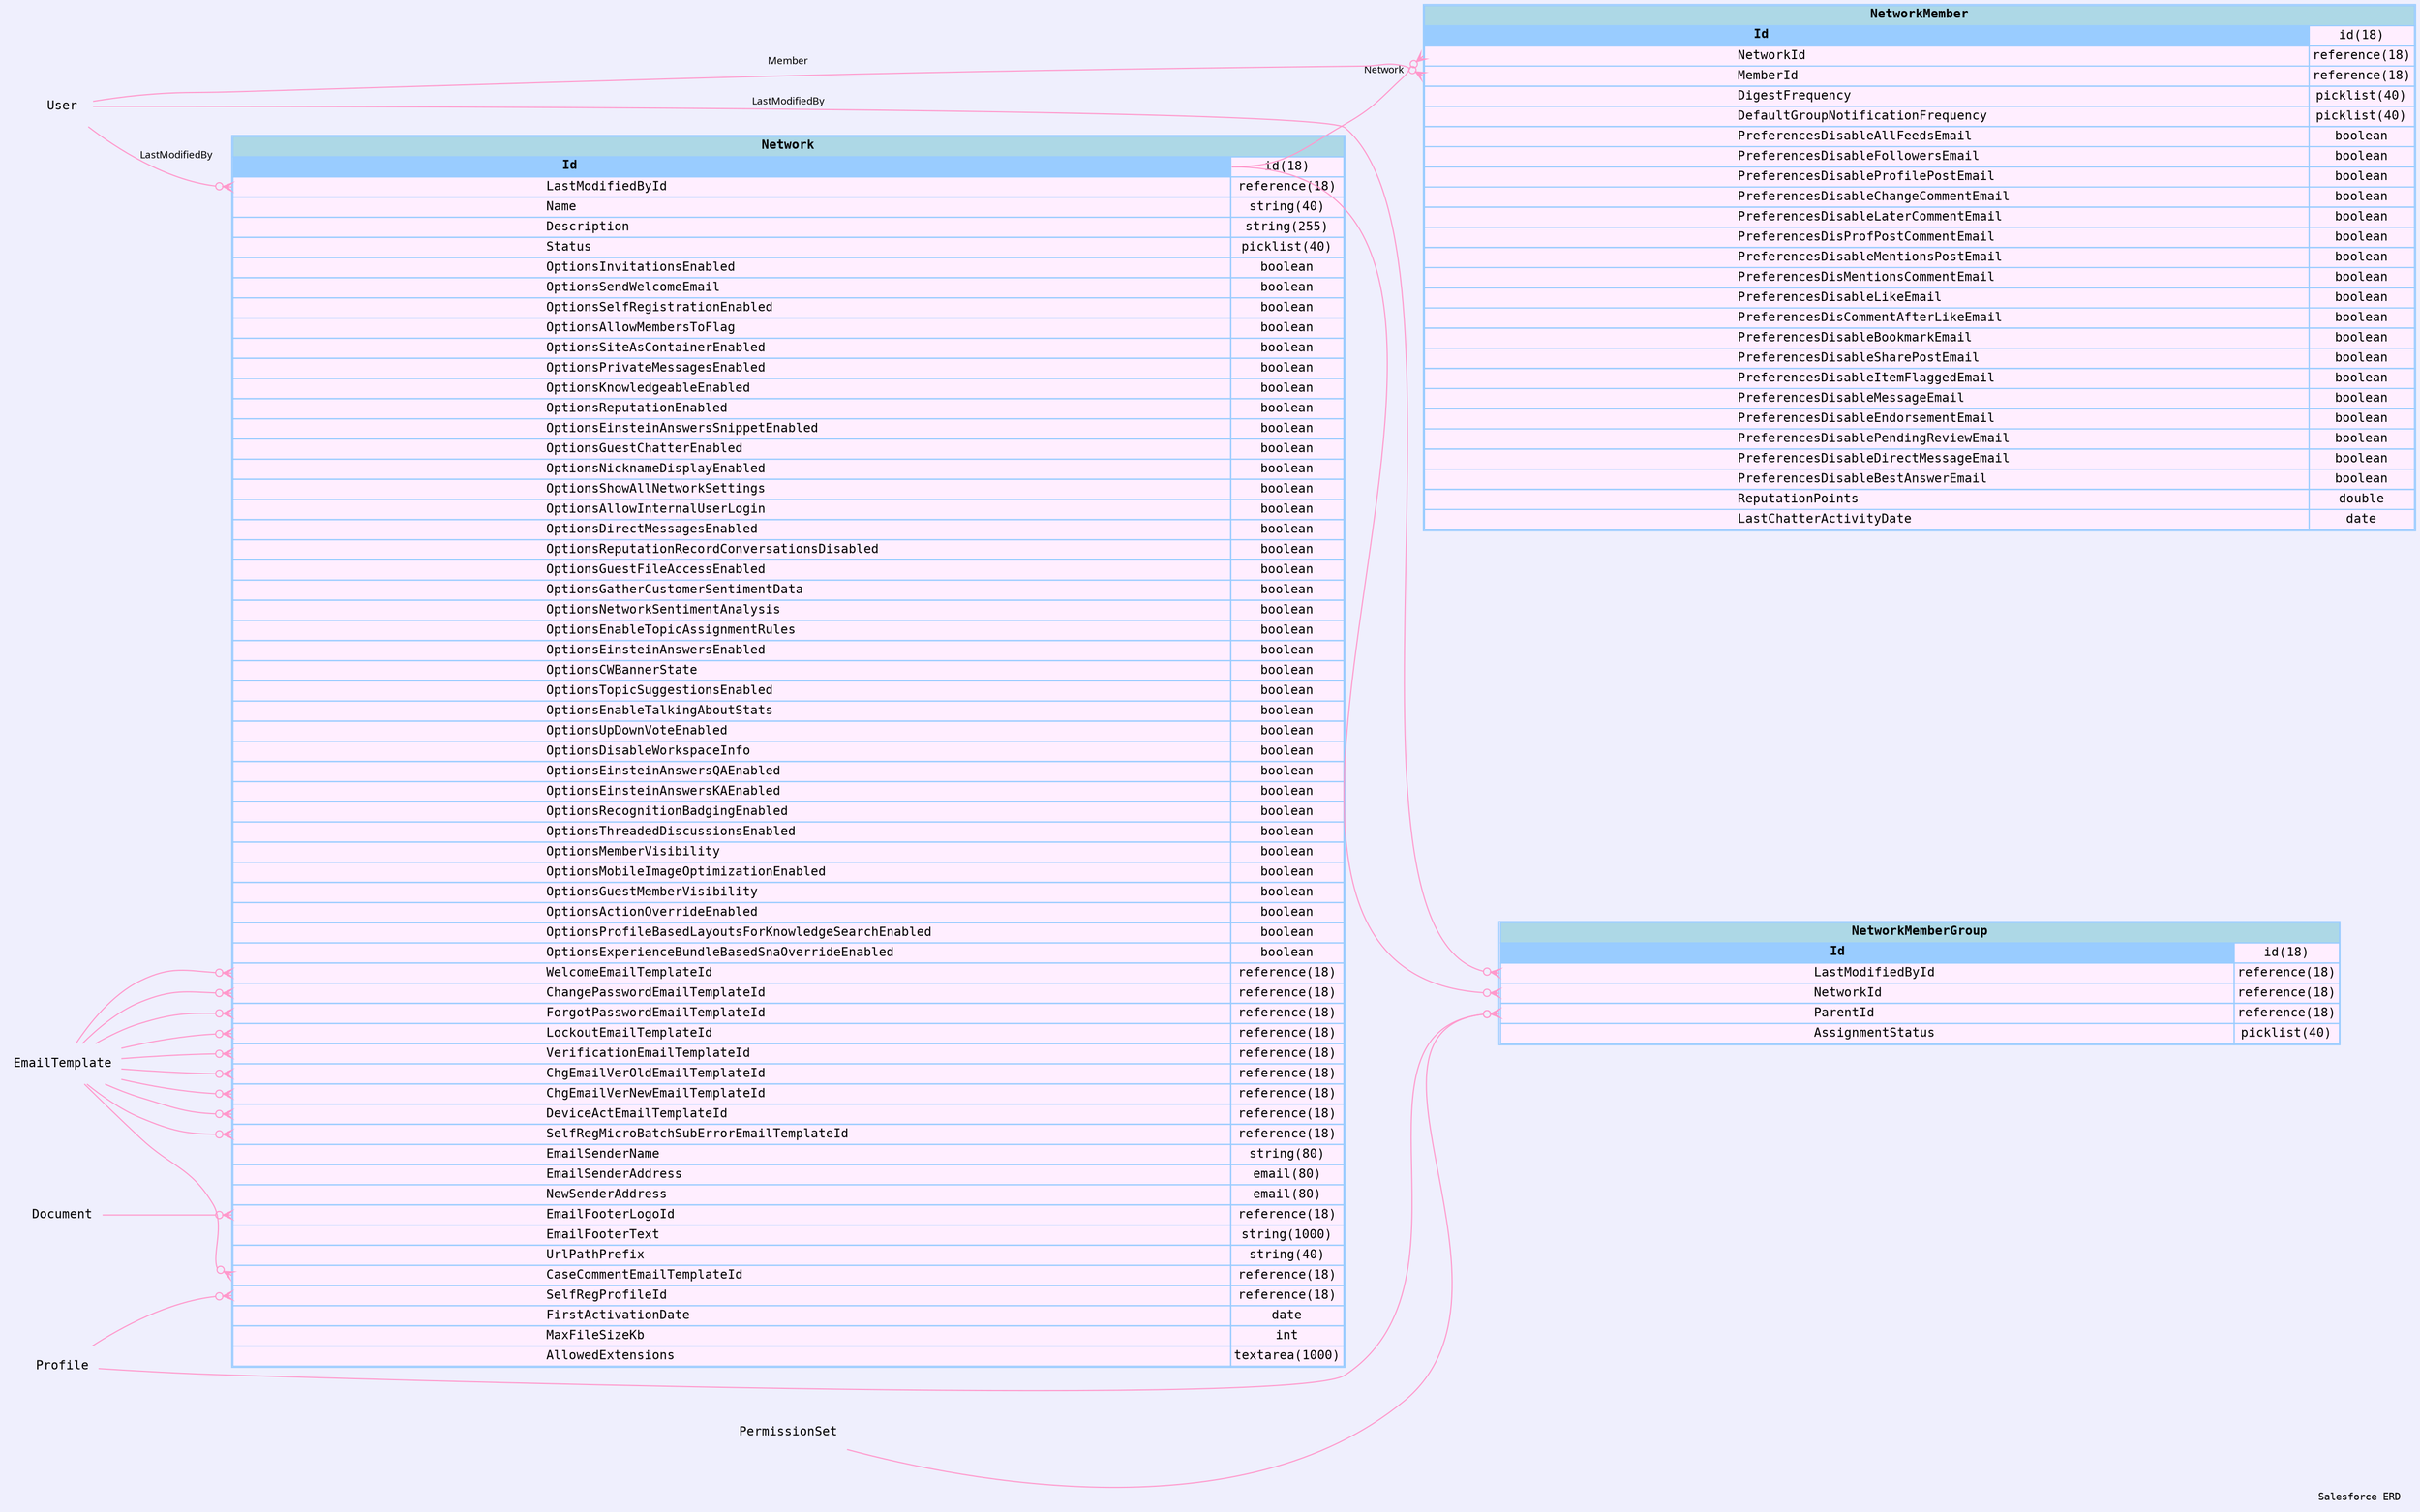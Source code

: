 
        digraph "Salesforce+ ERD" {  
            graph [  
              rankdir="RL"  
              bgcolor="#efeffd"  
              label="Salesforce ERD "  
              labeljust="r"  
              nodesep="0.18"  
              ranksep="0.46"        
              fontname="Courier"  
              fontsize="9"  
            ];  
            node [  
              fontname="Courier"  
              fontsize="11"  
              shape="plaintext"  
              color="#99ccff"  
            ];  
            edge [ arrowsize="0.8"   ];
        
            Network [shape=none, margin=0, label=<
                <table border="1" cellborder="1" cellspacing="0" bgcolor="#ffeeff" >   
                  <tr><td colspan="3" bgcolor="lightblue"><b>Network</b></td></tr>
             <tr>
                                        <td  bgcolor="#99ccff" port="Id" align="left">
                                           <b>Id</b>
                                        </td><td>id(18)</td></tr> <tr>
                                         <td port="LastModifiedById" align="left">
                                         LastModifiedById
                                       </td><td>reference(18)</td></tr> <tr>
                                         <td port="Name" align="left">
                                         Name
                                       </td><td>string(40)</td></tr> <tr>
                                         <td port="Description" align="left">
                                         Description
                                       </td><td>string(255)</td></tr> <tr>
                                         <td port="Status" align="left">
                                         Status
                                       </td><td>picklist(40)</td></tr> <tr>
                                         <td port="OptionsInvitationsEnabled" align="left">
                                         OptionsInvitationsEnabled
                                       </td><td>boolean</td></tr> <tr>
                                         <td port="OptionsSendWelcomeEmail" align="left">
                                         OptionsSendWelcomeEmail
                                       </td><td>boolean</td></tr> <tr>
                                         <td port="OptionsSelfRegistrationEnabled" align="left">
                                         OptionsSelfRegistrationEnabled
                                       </td><td>boolean</td></tr> <tr>
                                         <td port="OptionsAllowMembersToFlag" align="left">
                                         OptionsAllowMembersToFlag
                                       </td><td>boolean</td></tr> <tr>
                                         <td port="OptionsSiteAsContainerEnabled" align="left">
                                         OptionsSiteAsContainerEnabled
                                       </td><td>boolean</td></tr> <tr>
                                         <td port="OptionsPrivateMessagesEnabled" align="left">
                                         OptionsPrivateMessagesEnabled
                                       </td><td>boolean</td></tr> <tr>
                                         <td port="OptionsKnowledgeableEnabled" align="left">
                                         OptionsKnowledgeableEnabled
                                       </td><td>boolean</td></tr> <tr>
                                         <td port="OptionsReputationEnabled" align="left">
                                         OptionsReputationEnabled
                                       </td><td>boolean</td></tr> <tr>
                                         <td port="OptionsEinsteinAnswersSnippetEnabled" align="left">
                                         OptionsEinsteinAnswersSnippetEnabled
                                       </td><td>boolean</td></tr> <tr>
                                         <td port="OptionsGuestChatterEnabled" align="left">
                                         OptionsGuestChatterEnabled
                                       </td><td>boolean</td></tr> <tr>
                                         <td port="OptionsNicknameDisplayEnabled" align="left">
                                         OptionsNicknameDisplayEnabled
                                       </td><td>boolean</td></tr> <tr>
                                         <td port="OptionsShowAllNetworkSettings" align="left">
                                         OptionsShowAllNetworkSettings
                                       </td><td>boolean</td></tr> <tr>
                                         <td port="OptionsAllowInternalUserLogin" align="left">
                                         OptionsAllowInternalUserLogin
                                       </td><td>boolean</td></tr> <tr>
                                         <td port="OptionsDirectMessagesEnabled" align="left">
                                         OptionsDirectMessagesEnabled
                                       </td><td>boolean</td></tr> <tr>
                                         <td port="OptionsReputationRecordConversationsDisabled" align="left">
                                         OptionsReputationRecordConversationsDisabled
                                       </td><td>boolean</td></tr> <tr>
                                         <td port="OptionsGuestFileAccessEnabled" align="left">
                                         OptionsGuestFileAccessEnabled
                                       </td><td>boolean</td></tr> <tr>
                                         <td port="OptionsGatherCustomerSentimentData" align="left">
                                         OptionsGatherCustomerSentimentData
                                       </td><td>boolean</td></tr> <tr>
                                         <td port="OptionsNetworkSentimentAnalysis" align="left">
                                         OptionsNetworkSentimentAnalysis
                                       </td><td>boolean</td></tr> <tr>
                                         <td port="OptionsEnableTopicAssignmentRules" align="left">
                                         OptionsEnableTopicAssignmentRules
                                       </td><td>boolean</td></tr> <tr>
                                         <td port="OptionsEinsteinAnswersEnabled" align="left">
                                         OptionsEinsteinAnswersEnabled
                                       </td><td>boolean</td></tr> <tr>
                                         <td port="OptionsCWBannerState" align="left">
                                         OptionsCWBannerState
                                       </td><td>boolean</td></tr> <tr>
                                         <td port="OptionsTopicSuggestionsEnabled" align="left">
                                         OptionsTopicSuggestionsEnabled
                                       </td><td>boolean</td></tr> <tr>
                                         <td port="OptionsEnableTalkingAboutStats" align="left">
                                         OptionsEnableTalkingAboutStats
                                       </td><td>boolean</td></tr> <tr>
                                         <td port="OptionsUpDownVoteEnabled" align="left">
                                         OptionsUpDownVoteEnabled
                                       </td><td>boolean</td></tr> <tr>
                                         <td port="OptionsDisableWorkspaceInfo" align="left">
                                         OptionsDisableWorkspaceInfo
                                       </td><td>boolean</td></tr> <tr>
                                         <td port="OptionsEinsteinAnswersQAEnabled" align="left">
                                         OptionsEinsteinAnswersQAEnabled
                                       </td><td>boolean</td></tr> <tr>
                                         <td port="OptionsEinsteinAnswersKAEnabled" align="left">
                                         OptionsEinsteinAnswersKAEnabled
                                       </td><td>boolean</td></tr> <tr>
                                         <td port="OptionsRecognitionBadgingEnabled" align="left">
                                         OptionsRecognitionBadgingEnabled
                                       </td><td>boolean</td></tr> <tr>
                                         <td port="OptionsThreadedDiscussionsEnabled" align="left">
                                         OptionsThreadedDiscussionsEnabled
                                       </td><td>boolean</td></tr> <tr>
                                         <td port="OptionsMemberVisibility" align="left">
                                         OptionsMemberVisibility
                                       </td><td>boolean</td></tr> <tr>
                                         <td port="OptionsMobileImageOptimizationEnabled" align="left">
                                         OptionsMobileImageOptimizationEnabled
                                       </td><td>boolean</td></tr> <tr>
                                         <td port="OptionsGuestMemberVisibility" align="left">
                                         OptionsGuestMemberVisibility
                                       </td><td>boolean</td></tr> <tr>
                                         <td port="OptionsActionOverrideEnabled" align="left">
                                         OptionsActionOverrideEnabled
                                       </td><td>boolean</td></tr> <tr>
                                         <td port="OptionsProfileBasedLayoutsForKnowledgeSearchEnabled" align="left">
                                         OptionsProfileBasedLayoutsForKnowledgeSearchEnabled
                                       </td><td>boolean</td></tr> <tr>
                                         <td port="OptionsExperienceBundleBasedSnaOverrideEnabled" align="left">
                                         OptionsExperienceBundleBasedSnaOverrideEnabled
                                       </td><td>boolean</td></tr> <tr>
                                         <td port="WelcomeEmailTemplateId" align="left">
                                         WelcomeEmailTemplateId
                                       </td><td>reference(18)</td></tr> <tr>
                                         <td port="ChangePasswordEmailTemplateId" align="left">
                                         ChangePasswordEmailTemplateId
                                       </td><td>reference(18)</td></tr> <tr>
                                         <td port="ForgotPasswordEmailTemplateId" align="left">
                                         ForgotPasswordEmailTemplateId
                                       </td><td>reference(18)</td></tr> <tr>
                                         <td port="LockoutEmailTemplateId" align="left">
                                         LockoutEmailTemplateId
                                       </td><td>reference(18)</td></tr> <tr>
                                         <td port="VerificationEmailTemplateId" align="left">
                                         VerificationEmailTemplateId
                                       </td><td>reference(18)</td></tr> <tr>
                                         <td port="ChgEmailVerOldEmailTemplateId" align="left">
                                         ChgEmailVerOldEmailTemplateId
                                       </td><td>reference(18)</td></tr> <tr>
                                         <td port="ChgEmailVerNewEmailTemplateId" align="left">
                                         ChgEmailVerNewEmailTemplateId
                                       </td><td>reference(18)</td></tr> <tr>
                                         <td port="DeviceActEmailTemplateId" align="left">
                                         DeviceActEmailTemplateId
                                       </td><td>reference(18)</td></tr> <tr>
                                         <td port="SelfRegMicroBatchSubErrorEmailTemplateId" align="left">
                                         SelfRegMicroBatchSubErrorEmailTemplateId
                                       </td><td>reference(18)</td></tr> <tr>
                                         <td port="EmailSenderName" align="left">
                                         EmailSenderName
                                       </td><td>string(80)</td></tr> <tr>
                                         <td port="EmailSenderAddress" align="left">
                                         EmailSenderAddress
                                       </td><td>email(80)</td></tr> <tr>
                                         <td port="NewSenderAddress" align="left">
                                         NewSenderAddress
                                       </td><td>email(80)</td></tr> <tr>
                                         <td port="EmailFooterLogoId" align="left">
                                         EmailFooterLogoId
                                       </td><td>reference(18)</td></tr> <tr>
                                         <td port="EmailFooterText" align="left">
                                         EmailFooterText
                                       </td><td>string(1000)</td></tr> <tr>
                                         <td port="UrlPathPrefix" align="left">
                                         UrlPathPrefix
                                       </td><td>string(40)</td></tr> <tr>
                                         <td port="CaseCommentEmailTemplateId" align="left">
                                         CaseCommentEmailTemplateId
                                       </td><td>reference(18)</td></tr> <tr>
                                         <td port="SelfRegProfileId" align="left">
                                         SelfRegProfileId
                                       </td><td>reference(18)</td></tr> <tr>
                                         <td port="FirstActivationDate" align="left">
                                         FirstActivationDate
                                       </td><td>date</td></tr> <tr>
                                         <td port="MaxFileSizeKb" align="left">
                                         MaxFileSizeKb
                                       </td><td>int</td></tr> <tr>
                                         <td port="AllowedExtensions" align="left">
                                         AllowedExtensions
                                       </td><td>textarea(1000)</td></tr>            
                </table>
                >
                  URL="#"
                  tooltip=" Network "
                ];
            
                            "Network" : "LastModifiedById": w -> 
                                  "User" : "Id" 
                                           : e 
                                          [arrowhead=none 
                                           dir=back 
                                           arrowtail=crowodot 
                                           color="#ff99cc"
                                           label="LastModifiedBy"
                                           fontname="Monaco"
                                           fontsize="9"
                                          ];
                      
                            "Network" : "WelcomeEmailTemplateId": w -> 
                                  "EmailTemplate" : "Id" 
                                           : e 
                                          [arrowhead=none 
                                           dir=back 
                                           arrowtail=crowodot 
                                           color="#ff99cc"
                                           label=""
                                           fontname="Monaco"
                                           fontsize="9"
                                          ];
                      
                            "Network" : "ChangePasswordEmailTemplateId": w -> 
                                  "EmailTemplate" : "Id" 
                                           : e 
                                          [arrowhead=none 
                                           dir=back 
                                           arrowtail=crowodot 
                                           color="#ff99cc"
                                           label=""
                                           fontname="Monaco"
                                           fontsize="9"
                                          ];
                      
                            "Network" : "ForgotPasswordEmailTemplateId": w -> 
                                  "EmailTemplate" : "Id" 
                                           : e 
                                          [arrowhead=none 
                                           dir=back 
                                           arrowtail=crowodot 
                                           color="#ff99cc"
                                           label=""
                                           fontname="Monaco"
                                           fontsize="9"
                                          ];
                      
                            "Network" : "LockoutEmailTemplateId": w -> 
                                  "EmailTemplate" : "Id" 
                                           : e 
                                          [arrowhead=none 
                                           dir=back 
                                           arrowtail=crowodot 
                                           color="#ff99cc"
                                           label=""
                                           fontname="Monaco"
                                           fontsize="9"
                                          ];
                      
                            "Network" : "VerificationEmailTemplateId": w -> 
                                  "EmailTemplate" : "Id" 
                                           : e 
                                          [arrowhead=none 
                                           dir=back 
                                           arrowtail=crowodot 
                                           color="#ff99cc"
                                           label=""
                                           fontname="Monaco"
                                           fontsize="9"
                                          ];
                      
                            "Network" : "ChgEmailVerOldEmailTemplateId": w -> 
                                  "EmailTemplate" : "Id" 
                                           : e 
                                          [arrowhead=none 
                                           dir=back 
                                           arrowtail=crowodot 
                                           color="#ff99cc"
                                           label=""
                                           fontname="Monaco"
                                           fontsize="9"
                                          ];
                      
                            "Network" : "ChgEmailVerNewEmailTemplateId": w -> 
                                  "EmailTemplate" : "Id" 
                                           : e 
                                          [arrowhead=none 
                                           dir=back 
                                           arrowtail=crowodot 
                                           color="#ff99cc"
                                           label=""
                                           fontname="Monaco"
                                           fontsize="9"
                                          ];
                      
                            "Network" : "DeviceActEmailTemplateId": w -> 
                                  "EmailTemplate" : "Id" 
                                           : e 
                                          [arrowhead=none 
                                           dir=back 
                                           arrowtail=crowodot 
                                           color="#ff99cc"
                                           label=""
                                           fontname="Monaco"
                                           fontsize="9"
                                          ];
                      
                            "Network" : "SelfRegMicroBatchSubErrorEmailTemplateId": w -> 
                                  "EmailTemplate" : "Id" 
                                           : e 
                                          [arrowhead=none 
                                           dir=back 
                                           arrowtail=crowodot 
                                           color="#ff99cc"
                                           label=""
                                           fontname="Monaco"
                                           fontsize="9"
                                          ];
                      
                            "Network" : "EmailFooterLogoId": w -> 
                                  "Document" : "Id" 
                                           : e 
                                          [arrowhead=none 
                                           dir=back 
                                           arrowtail=crowodot 
                                           color="#ff99cc"
                                           label=""
                                           fontname="Monaco"
                                           fontsize="9"
                                          ];
                      
                            "Network" : "CaseCommentEmailTemplateId": w -> 
                                  "EmailTemplate" : "Id" 
                                           : e 
                                          [arrowhead=none 
                                           dir=back 
                                           arrowtail=crowodot 
                                           color="#ff99cc"
                                           label=""
                                           fontname="Monaco"
                                           fontsize="9"
                                          ];
                      
                            "Network" : "SelfRegProfileId": w -> 
                                  "Profile" : "Id" 
                                           : e 
                                          [arrowhead=none 
                                           dir=back 
                                           arrowtail=crowodot 
                                           color="#ff99cc"
                                           label=""
                                           fontname="Monaco"
                                           fontsize="9"
                                          ];
                      
            NetworkMember [shape=none, margin=0, label=<
                <table border="1" cellborder="1" cellspacing="0" bgcolor="#ffeeff" >   
                  <tr><td colspan="3" bgcolor="lightblue"><b>NetworkMember</b></td></tr>
             <tr>
                                        <td  bgcolor="#99ccff" port="Id" align="left">
                                           <b>Id</b>
                                        </td><td>id(18)</td></tr> <tr>
                                         <td port="NetworkId" align="left">
                                         NetworkId
                                       </td><td>reference(18)</td></tr> <tr>
                                         <td port="MemberId" align="left">
                                         MemberId
                                       </td><td>reference(18)</td></tr> <tr>
                                         <td port="DigestFrequency" align="left">
                                         DigestFrequency
                                       </td><td>picklist(40)</td></tr> <tr>
                                         <td port="DefaultGroupNotificationFrequency" align="left">
                                         DefaultGroupNotificationFrequency
                                       </td><td>picklist(40)</td></tr> <tr>
                                         <td port="PreferencesDisableAllFeedsEmail" align="left">
                                         PreferencesDisableAllFeedsEmail
                                       </td><td>boolean</td></tr> <tr>
                                         <td port="PreferencesDisableFollowersEmail" align="left">
                                         PreferencesDisableFollowersEmail
                                       </td><td>boolean</td></tr> <tr>
                                         <td port="PreferencesDisableProfilePostEmail" align="left">
                                         PreferencesDisableProfilePostEmail
                                       </td><td>boolean</td></tr> <tr>
                                         <td port="PreferencesDisableChangeCommentEmail" align="left">
                                         PreferencesDisableChangeCommentEmail
                                       </td><td>boolean</td></tr> <tr>
                                         <td port="PreferencesDisableLaterCommentEmail" align="left">
                                         PreferencesDisableLaterCommentEmail
                                       </td><td>boolean</td></tr> <tr>
                                         <td port="PreferencesDisProfPostCommentEmail" align="left">
                                         PreferencesDisProfPostCommentEmail
                                       </td><td>boolean</td></tr> <tr>
                                         <td port="PreferencesDisableMentionsPostEmail" align="left">
                                         PreferencesDisableMentionsPostEmail
                                       </td><td>boolean</td></tr> <tr>
                                         <td port="PreferencesDisMentionsCommentEmail" align="left">
                                         PreferencesDisMentionsCommentEmail
                                       </td><td>boolean</td></tr> <tr>
                                         <td port="PreferencesDisableLikeEmail" align="left">
                                         PreferencesDisableLikeEmail
                                       </td><td>boolean</td></tr> <tr>
                                         <td port="PreferencesDisCommentAfterLikeEmail" align="left">
                                         PreferencesDisCommentAfterLikeEmail
                                       </td><td>boolean</td></tr> <tr>
                                         <td port="PreferencesDisableBookmarkEmail" align="left">
                                         PreferencesDisableBookmarkEmail
                                       </td><td>boolean</td></tr> <tr>
                                         <td port="PreferencesDisableSharePostEmail" align="left">
                                         PreferencesDisableSharePostEmail
                                       </td><td>boolean</td></tr> <tr>
                                         <td port="PreferencesDisableItemFlaggedEmail" align="left">
                                         PreferencesDisableItemFlaggedEmail
                                       </td><td>boolean</td></tr> <tr>
                                         <td port="PreferencesDisableMessageEmail" align="left">
                                         PreferencesDisableMessageEmail
                                       </td><td>boolean</td></tr> <tr>
                                         <td port="PreferencesDisableEndorsementEmail" align="left">
                                         PreferencesDisableEndorsementEmail
                                       </td><td>boolean</td></tr> <tr>
                                         <td port="PreferencesDisablePendingReviewEmail" align="left">
                                         PreferencesDisablePendingReviewEmail
                                       </td><td>boolean</td></tr> <tr>
                                         <td port="PreferencesDisableDirectMessageEmail" align="left">
                                         PreferencesDisableDirectMessageEmail
                                       </td><td>boolean</td></tr> <tr>
                                         <td port="PreferencesDisableBestAnswerEmail" align="left">
                                         PreferencesDisableBestAnswerEmail
                                       </td><td>boolean</td></tr> <tr>
                                         <td port="ReputationPoints" align="left">
                                         ReputationPoints
                                       </td><td>double</td></tr> <tr>
                                         <td port="LastChatterActivityDate" align="left">
                                         LastChatterActivityDate
                                       </td><td>date</td></tr>            
                </table>
                >
                  URL="#"
                  tooltip=" NetworkMember "
                ];
            
                            "NetworkMember" : "NetworkId": w -> 
                                  "Network" : "Id" 
                                           : e 
                                          [arrowhead=none 
                                           dir=back 
                                           arrowtail=crowodot 
                                           color="#ff99cc"
                                           label="Network"
                                           fontname="Monaco"
                                           fontsize="9"
                                          ];
                      
                            "NetworkMember" : "MemberId": w -> 
                                  "User" : "Id" 
                                           : e 
                                          [arrowhead=none 
                                           dir=back 
                                           arrowtail=crowodot 
                                           color="#ff99cc"
                                           label="Member"
                                           fontname="Monaco"
                                           fontsize="9"
                                          ];
                      
            NetworkMemberGroup [shape=none, margin=0, label=<
                <table border="1" cellborder="1" cellspacing="0" bgcolor="#ffeeff" >   
                  <tr><td colspan="3" bgcolor="lightblue"><b>NetworkMemberGroup</b></td></tr>
             <tr>
                                        <td  bgcolor="#99ccff" port="Id" align="left">
                                           <b>Id</b>
                                        </td><td>id(18)</td></tr> <tr>
                                         <td port="LastModifiedById" align="left">
                                         LastModifiedById
                                       </td><td>reference(18)</td></tr> <tr>
                                         <td port="NetworkId" align="left">
                                         NetworkId
                                       </td><td>reference(18)</td></tr> <tr>
                                         <td port="ParentId" align="left">
                                         ParentId
                                       </td><td>reference(18)</td></tr> <tr>
                                         <td port="AssignmentStatus" align="left">
                                         AssignmentStatus
                                       </td><td>picklist(40)</td></tr>            
                </table>
                >
                  URL="#"
                  tooltip=" NetworkMemberGroup "
                ];
            
                            "NetworkMemberGroup" : "LastModifiedById": w -> 
                                  "User" : "Id" 
                                           : e 
                                          [arrowhead=none 
                                           dir=back 
                                           arrowtail=crowodot 
                                           color="#ff99cc"
                                           label="LastModifiedBy"
                                           fontname="Monaco"
                                           fontsize="9"
                                          ];
                      
                            "NetworkMemberGroup" : "NetworkId": w -> 
                                  "Network" : "Id" 
                                           : e 
                                          [arrowhead=none 
                                           dir=back 
                                           arrowtail=crowodot 
                                           color="#ff99cc"
                                           label=""
                                           fontname="Monaco"
                                           fontsize="9"
                                          ];
                      
                            "NetworkMemberGroup" : "ParentId": w -> 
                                  "PermissionSet" : "Id" 
                                           : e 
                                          [arrowhead=none 
                                           dir=back 
                                           arrowtail=crowodot 
                                           color="#ff99cc"
                                           label=""
                                           fontname="Monaco"
                                           fontsize="9"
                                          ];
                      
                            "NetworkMemberGroup" : "ParentId": w -> 
                                  "Profile" : "Id" 
                                           : e 
                                          [arrowhead=none 
                                           dir=back 
                                           arrowtail=crowodot 
                                           color="#ff99cc"
                                           label=""
                                           fontname="Monaco"
                                           fontsize="9"
                                          ];
                      }